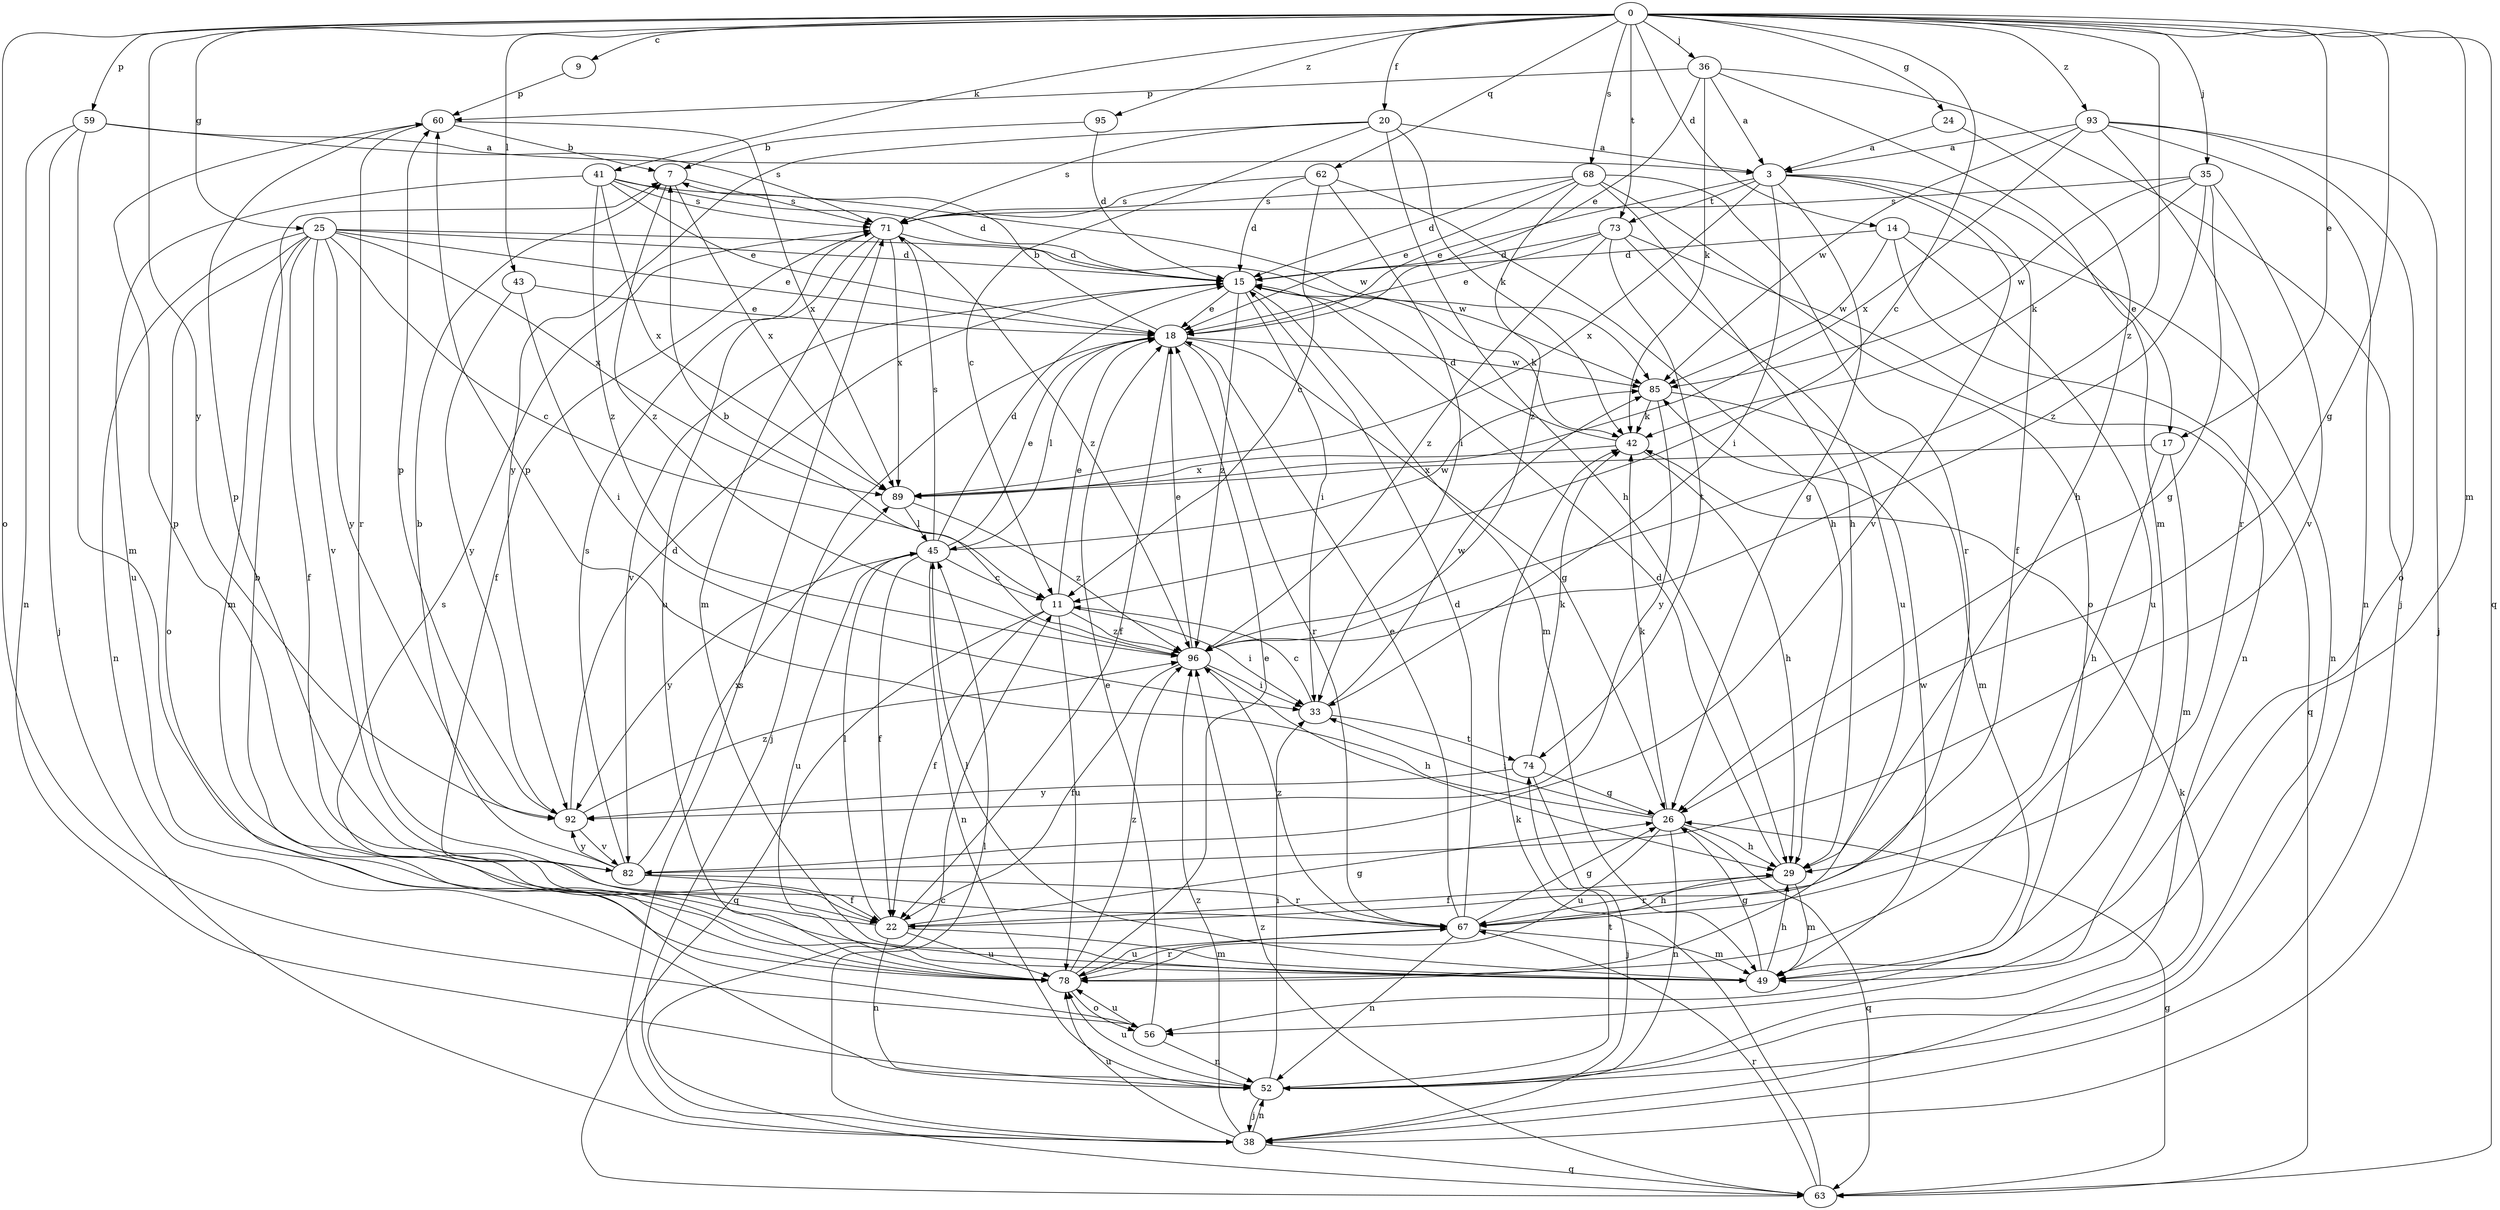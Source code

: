 strict digraph  {
0;
3;
7;
9;
11;
14;
15;
17;
18;
20;
22;
24;
25;
26;
29;
33;
35;
36;
38;
41;
42;
43;
45;
49;
52;
56;
59;
60;
62;
63;
67;
68;
71;
73;
74;
78;
82;
85;
89;
92;
93;
95;
96;
0 -> 9  [label=c];
0 -> 11  [label=c];
0 -> 14  [label=d];
0 -> 17  [label=e];
0 -> 20  [label=f];
0 -> 24  [label=g];
0 -> 25  [label=g];
0 -> 26  [label=g];
0 -> 35  [label=j];
0 -> 36  [label=j];
0 -> 41  [label=k];
0 -> 43  [label=l];
0 -> 49  [label=m];
0 -> 56  [label=o];
0 -> 59  [label=p];
0 -> 62  [label=q];
0 -> 63  [label=q];
0 -> 68  [label=s];
0 -> 73  [label=t];
0 -> 92  [label=y];
0 -> 93  [label=z];
0 -> 95  [label=z];
0 -> 96  [label=z];
3 -> 17  [label=e];
3 -> 18  [label=e];
3 -> 22  [label=f];
3 -> 26  [label=g];
3 -> 33  [label=i];
3 -> 73  [label=t];
3 -> 82  [label=v];
3 -> 89  [label=x];
7 -> 71  [label=s];
7 -> 89  [label=x];
7 -> 96  [label=z];
9 -> 60  [label=p];
11 -> 18  [label=e];
11 -> 22  [label=f];
11 -> 33  [label=i];
11 -> 63  [label=q];
11 -> 78  [label=u];
11 -> 96  [label=z];
14 -> 15  [label=d];
14 -> 52  [label=n];
14 -> 63  [label=q];
14 -> 78  [label=u];
14 -> 85  [label=w];
15 -> 18  [label=e];
15 -> 33  [label=i];
15 -> 42  [label=k];
15 -> 49  [label=m];
15 -> 82  [label=v];
15 -> 96  [label=z];
17 -> 29  [label=h];
17 -> 49  [label=m];
17 -> 89  [label=x];
18 -> 7  [label=b];
18 -> 22  [label=f];
18 -> 26  [label=g];
18 -> 38  [label=j];
18 -> 45  [label=l];
18 -> 67  [label=r];
18 -> 85  [label=w];
20 -> 3  [label=a];
20 -> 11  [label=c];
20 -> 29  [label=h];
20 -> 42  [label=k];
20 -> 71  [label=s];
20 -> 92  [label=y];
22 -> 26  [label=g];
22 -> 45  [label=l];
22 -> 49  [label=m];
22 -> 52  [label=n];
22 -> 60  [label=p];
22 -> 78  [label=u];
24 -> 3  [label=a];
24 -> 29  [label=h];
25 -> 11  [label=c];
25 -> 15  [label=d];
25 -> 18  [label=e];
25 -> 22  [label=f];
25 -> 49  [label=m];
25 -> 52  [label=n];
25 -> 56  [label=o];
25 -> 82  [label=v];
25 -> 85  [label=w];
25 -> 89  [label=x];
25 -> 92  [label=y];
26 -> 29  [label=h];
26 -> 33  [label=i];
26 -> 42  [label=k];
26 -> 52  [label=n];
26 -> 60  [label=p];
26 -> 63  [label=q];
26 -> 78  [label=u];
29 -> 15  [label=d];
29 -> 22  [label=f];
29 -> 49  [label=m];
29 -> 67  [label=r];
33 -> 11  [label=c];
33 -> 74  [label=t];
33 -> 85  [label=w];
35 -> 26  [label=g];
35 -> 42  [label=k];
35 -> 71  [label=s];
35 -> 82  [label=v];
35 -> 85  [label=w];
35 -> 96  [label=z];
36 -> 3  [label=a];
36 -> 18  [label=e];
36 -> 38  [label=j];
36 -> 42  [label=k];
36 -> 49  [label=m];
36 -> 60  [label=p];
38 -> 42  [label=k];
38 -> 45  [label=l];
38 -> 52  [label=n];
38 -> 63  [label=q];
38 -> 71  [label=s];
38 -> 78  [label=u];
38 -> 96  [label=z];
41 -> 15  [label=d];
41 -> 18  [label=e];
41 -> 71  [label=s];
41 -> 78  [label=u];
41 -> 85  [label=w];
41 -> 89  [label=x];
41 -> 96  [label=z];
42 -> 15  [label=d];
42 -> 29  [label=h];
42 -> 89  [label=x];
43 -> 18  [label=e];
43 -> 33  [label=i];
43 -> 92  [label=y];
45 -> 11  [label=c];
45 -> 15  [label=d];
45 -> 18  [label=e];
45 -> 22  [label=f];
45 -> 52  [label=n];
45 -> 71  [label=s];
45 -> 78  [label=u];
45 -> 85  [label=w];
45 -> 92  [label=y];
49 -> 26  [label=g];
49 -> 29  [label=h];
49 -> 45  [label=l];
49 -> 85  [label=w];
52 -> 33  [label=i];
52 -> 38  [label=j];
52 -> 74  [label=t];
52 -> 78  [label=u];
56 -> 18  [label=e];
56 -> 52  [label=n];
56 -> 78  [label=u];
59 -> 3  [label=a];
59 -> 38  [label=j];
59 -> 49  [label=m];
59 -> 52  [label=n];
59 -> 71  [label=s];
60 -> 7  [label=b];
60 -> 67  [label=r];
60 -> 89  [label=x];
62 -> 11  [label=c];
62 -> 15  [label=d];
62 -> 29  [label=h];
62 -> 33  [label=i];
62 -> 71  [label=s];
63 -> 11  [label=c];
63 -> 26  [label=g];
63 -> 42  [label=k];
63 -> 67  [label=r];
63 -> 96  [label=z];
67 -> 15  [label=d];
67 -> 18  [label=e];
67 -> 26  [label=g];
67 -> 29  [label=h];
67 -> 49  [label=m];
67 -> 52  [label=n];
67 -> 78  [label=u];
67 -> 96  [label=z];
68 -> 15  [label=d];
68 -> 18  [label=e];
68 -> 29  [label=h];
68 -> 56  [label=o];
68 -> 67  [label=r];
68 -> 71  [label=s];
68 -> 96  [label=z];
71 -> 15  [label=d];
71 -> 22  [label=f];
71 -> 49  [label=m];
71 -> 78  [label=u];
71 -> 89  [label=x];
71 -> 96  [label=z];
73 -> 15  [label=d];
73 -> 18  [label=e];
73 -> 52  [label=n];
73 -> 74  [label=t];
73 -> 78  [label=u];
73 -> 96  [label=z];
74 -> 26  [label=g];
74 -> 38  [label=j];
74 -> 42  [label=k];
74 -> 92  [label=y];
78 -> 7  [label=b];
78 -> 18  [label=e];
78 -> 56  [label=o];
78 -> 67  [label=r];
78 -> 71  [label=s];
78 -> 96  [label=z];
82 -> 7  [label=b];
82 -> 22  [label=f];
82 -> 60  [label=p];
82 -> 67  [label=r];
82 -> 71  [label=s];
82 -> 89  [label=x];
82 -> 92  [label=y];
85 -> 42  [label=k];
85 -> 49  [label=m];
85 -> 92  [label=y];
89 -> 45  [label=l];
89 -> 96  [label=z];
92 -> 15  [label=d];
92 -> 60  [label=p];
92 -> 82  [label=v];
92 -> 96  [label=z];
93 -> 3  [label=a];
93 -> 38  [label=j];
93 -> 52  [label=n];
93 -> 56  [label=o];
93 -> 67  [label=r];
93 -> 85  [label=w];
93 -> 89  [label=x];
95 -> 7  [label=b];
95 -> 15  [label=d];
96 -> 7  [label=b];
96 -> 18  [label=e];
96 -> 22  [label=f];
96 -> 29  [label=h];
96 -> 33  [label=i];
}
